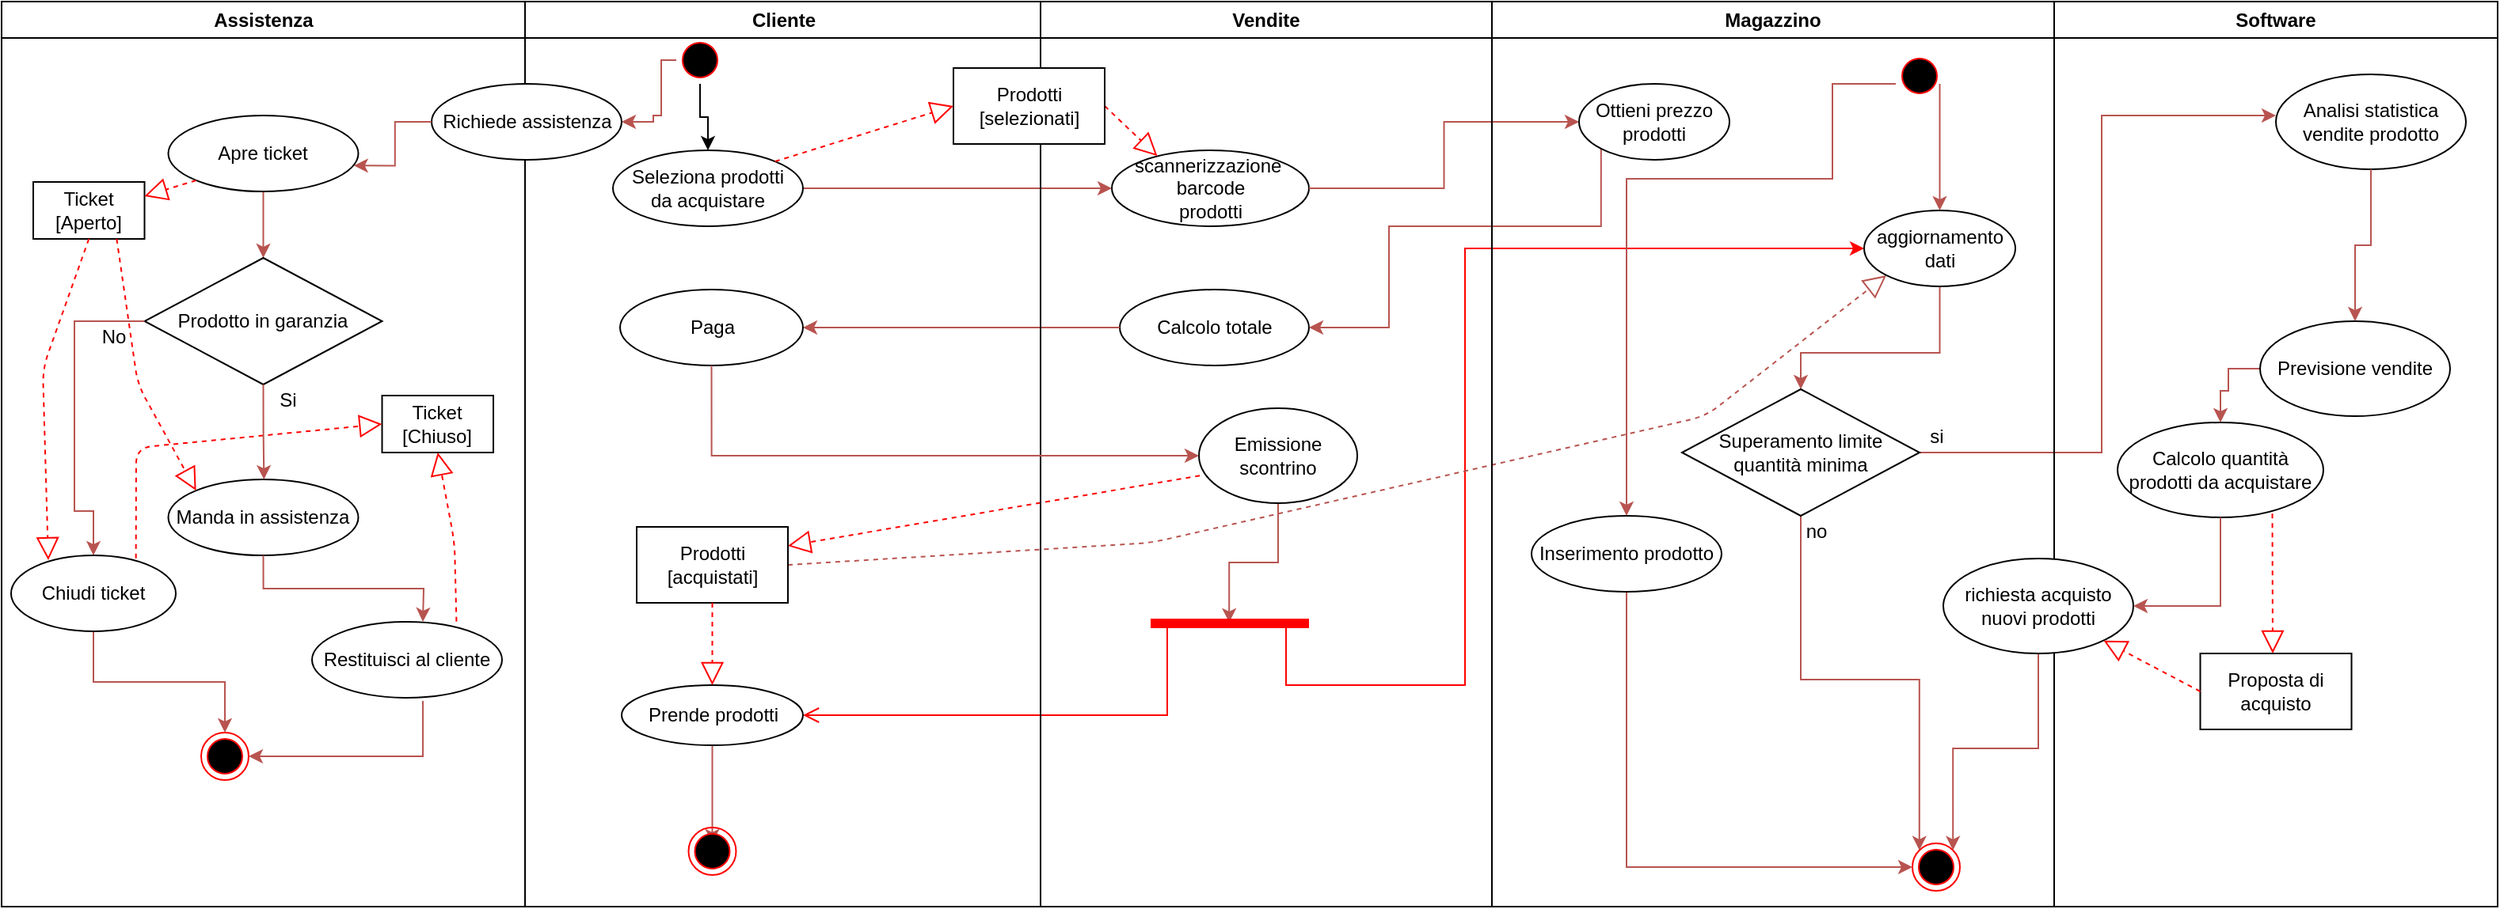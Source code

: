 <mxfile version="13.10.4" type="device"><diagram name="Page-1" id="e7e014a7-5840-1c2e-5031-d8a46d1fe8dd"><mxGraphModel dx="2591" dy="705" grid="1" gridSize="10" guides="1" tooltips="1" connect="1" arrows="1" fold="1" page="1" pageScale="1" pageWidth="1169" pageHeight="826" background="#ffffff" math="0" shadow="0"><root><mxCell id="0"/><mxCell id="1" parent="0"/><mxCell id="3" value="Vendite" style="swimlane;whiteSpace=wrap" parent="1" vertex="1"><mxGeometry x="-504" y="30" width="285" height="572" as="geometry"/></mxCell><mxCell id="9HYBpSJLda6DVZEDnrU6-43" value="scannerizzazione&amp;nbsp;&lt;br style=&quot;padding: 0px ; margin: 0px&quot;&gt;barcode&lt;br style=&quot;padding: 0px ; margin: 0px&quot;&gt;prodotti" style="ellipse;whiteSpace=wrap;html=1;" parent="3" vertex="1"><mxGeometry x="45" y="94" width="124.5" height="48" as="geometry"/></mxCell><mxCell id="9HYBpSJLda6DVZEDnrU6-46" value="Calcolo totale" style="ellipse;whiteSpace=wrap;html=1;" parent="3" vertex="1"><mxGeometry x="50" y="182" width="119.5" height="48" as="geometry"/></mxCell><mxCell id="JlM9j0IWuCcaw7Q2Z3Db-45" style="edgeStyle=orthogonalEdgeStyle;rounded=0;orthogonalLoop=1;jettySize=auto;html=1;exitX=0.5;exitY=1;exitDx=0;exitDy=0;entryX=0.496;entryY=0.214;entryDx=0;entryDy=0;entryPerimeter=0;fillColor=#f8cecc;strokeColor=#b85450;" parent="3" source="9HYBpSJLda6DVZEDnrU6-50" target="9HYBpSJLda6DVZEDnrU6-52" edge="1"><mxGeometry relative="1" as="geometry"/></mxCell><mxCell id="9HYBpSJLda6DVZEDnrU6-50" value="Emissione scontrino" style="ellipse;whiteSpace=wrap;html=1;" parent="3" vertex="1"><mxGeometry x="100" y="257" width="100" height="60" as="geometry"/></mxCell><mxCell id="9HYBpSJLda6DVZEDnrU6-52" value="" style="shape=line;html=1;strokeWidth=6;strokeColor=#ff0000;" parent="3" vertex="1"><mxGeometry x="69.5" y="392" width="100" height="2" as="geometry"/></mxCell><mxCell id="9HYBpSJLda6DVZEDnrU6-45" style="edgeStyle=orthogonalEdgeStyle;rounded=0;orthogonalLoop=1;jettySize=auto;html=1;entryX=0;entryY=0.5;entryDx=0;entryDy=0;fillColor=#f8cecc;strokeColor=#b85450;" parent="1" source="9HYBpSJLda6DVZEDnrU6-42" target="9HYBpSJLda6DVZEDnrU6-43" edge="1"><mxGeometry relative="1" as="geometry"/></mxCell><mxCell id="9HYBpSJLda6DVZEDnrU6-49" style="edgeStyle=orthogonalEdgeStyle;rounded=0;orthogonalLoop=1;jettySize=auto;html=1;entryX=1;entryY=0.5;entryDx=0;entryDy=0;fillColor=#f8cecc;strokeColor=#b85450;" parent="1" source="9HYBpSJLda6DVZEDnrU6-46" target="9HYBpSJLda6DVZEDnrU6-48" edge="1"><mxGeometry relative="1" as="geometry"><mxPoint x="-594" y="236" as="targetPoint"/></mxGeometry></mxCell><mxCell id="9HYBpSJLda6DVZEDnrU6-56" style="edgeStyle=orthogonalEdgeStyle;rounded=0;orthogonalLoop=1;jettySize=auto;html=1;fillColor=#a20025;strokeColor=#FF0000;entryX=0;entryY=0.5;entryDx=0;entryDy=0;exitX=0.75;exitY=0.5;exitDx=0;exitDy=0;exitPerimeter=0;" parent="1" source="9HYBpSJLda6DVZEDnrU6-52" target="9HYBpSJLda6DVZEDnrU6-58" edge="1"><mxGeometry relative="1" as="geometry"><mxPoint x="-174" y="112" as="targetPoint"/><mxPoint x="-384" y="392" as="sourcePoint"/><Array as="points"><mxPoint x="-349" y="462"/><mxPoint x="-236" y="462"/><mxPoint x="-236" y="186"/></Array></mxGeometry></mxCell><mxCell id="9HYBpSJLda6DVZEDnrU6-68" value="" style="endArrow=block;dashed=1;endFill=0;endSize=12;html=1;strokeColor=#FF0000;exitX=1;exitY=0.5;exitDx=0;exitDy=0;entryX=0.231;entryY=0.075;entryDx=0;entryDy=0;entryPerimeter=0;" parent="1" source="9HYBpSJLda6DVZEDnrU6-66" target="9HYBpSJLda6DVZEDnrU6-43" edge="1"><mxGeometry width="160" relative="1" as="geometry"><mxPoint x="-494" y="272" as="sourcePoint"/><mxPoint x="-334" y="272" as="targetPoint"/></mxGeometry></mxCell><mxCell id="9HYBpSJLda6DVZEDnrU6-74" value="" style="endArrow=block;dashed=1;endFill=0;endSize=12;html=1;strokeColor=#FF0000;entryX=1;entryY=0.25;entryDx=0;entryDy=0;exitX=0.006;exitY=0.71;exitDx=0;exitDy=0;exitPerimeter=0;" parent="1" source="9HYBpSJLda6DVZEDnrU6-50" target="9HYBpSJLda6DVZEDnrU6-69" edge="1"><mxGeometry width="160" relative="1" as="geometry"><mxPoint x="-704" y="262" as="sourcePoint"/><mxPoint x="-334" y="302" as="targetPoint"/></mxGeometry></mxCell><mxCell id="JlM9j0IWuCcaw7Q2Z3Db-46" value="" style="endArrow=block;dashed=1;endFill=0;endSize=12;html=1;fillColor=#f8cecc;strokeColor=#b85450;entryX=0;entryY=1;entryDx=0;entryDy=0;exitX=1;exitY=0.5;exitDx=0;exitDy=0;" parent="1" source="9HYBpSJLda6DVZEDnrU6-69" target="9HYBpSJLda6DVZEDnrU6-58" edge="1"><mxGeometry width="160" relative="1" as="geometry"><mxPoint x="-664" y="362" as="sourcePoint"/><mxPoint x="-504" y="362" as="targetPoint"/><Array as="points"><mxPoint x="-434" y="372"/><mxPoint x="-84" y="292"/></Array></mxGeometry></mxCell><mxCell id="JWnK4qgNNNqhCWaMsV0J-38" value="Software" style="swimlane;whiteSpace=wrap" parent="1" vertex="1"><mxGeometry x="136" y="30" width="280" height="572" as="geometry"/></mxCell><mxCell id="JWnK4qgNNNqhCWaMsV0J-75" value="Analisi statistica vendite prodotto" style="ellipse;whiteSpace=wrap;html=1;" parent="JWnK4qgNNNqhCWaMsV0J-38" vertex="1"><mxGeometry x="140" y="46" width="120" height="60" as="geometry"/></mxCell><mxCell id="JWnK4qgNNNqhCWaMsV0J-79" style="edgeStyle=orthogonalEdgeStyle;rounded=0;orthogonalLoop=1;jettySize=auto;html=1;exitX=0;exitY=0.5;exitDx=0;exitDy=0;entryX=0.5;entryY=0;entryDx=0;entryDy=0;fillColor=#f8cecc;strokeColor=#b85450;" parent="JWnK4qgNNNqhCWaMsV0J-38" source="JWnK4qgNNNqhCWaMsV0J-77" target="JWnK4qgNNNqhCWaMsV0J-78" edge="1"><mxGeometry relative="1" as="geometry"><Array as="points"><mxPoint x="110" y="232"/><mxPoint x="110" y="246"/><mxPoint x="105" y="246"/></Array></mxGeometry></mxCell><mxCell id="JWnK4qgNNNqhCWaMsV0J-77" value="Previsione vendite" style="ellipse;whiteSpace=wrap;html=1;" parent="JWnK4qgNNNqhCWaMsV0J-38" vertex="1"><mxGeometry x="130" y="202" width="120" height="60" as="geometry"/></mxCell><mxCell id="JWnK4qgNNNqhCWaMsV0J-76" style="edgeStyle=orthogonalEdgeStyle;rounded=0;orthogonalLoop=1;jettySize=auto;html=1;exitX=0.5;exitY=1;exitDx=0;exitDy=0;fillColor=#f8cecc;strokeColor=#b85450;entryX=0.5;entryY=0;entryDx=0;entryDy=0;" parent="JWnK4qgNNNqhCWaMsV0J-38" source="JWnK4qgNNNqhCWaMsV0J-75" target="JWnK4qgNNNqhCWaMsV0J-77" edge="1"><mxGeometry relative="1" as="geometry"><mxPoint x="190" y="192" as="targetPoint"/></mxGeometry></mxCell><mxCell id="JWnK4qgNNNqhCWaMsV0J-78" value="Calcolo quantità prodotti da acquistare" style="ellipse;whiteSpace=wrap;html=1;" parent="JWnK4qgNNNqhCWaMsV0J-38" vertex="1"><mxGeometry x="40" y="266" width="130" height="60" as="geometry"/></mxCell><mxCell id="JWnK4qgNNNqhCWaMsV0J-87" value="Proposta di acquisto" style="rounded=0;whiteSpace=wrap;html=1;" parent="JWnK4qgNNNqhCWaMsV0J-38" vertex="1"><mxGeometry x="92.25" y="412" width="95.5" height="48" as="geometry"/></mxCell><mxCell id="JWnK4qgNNNqhCWaMsV0J-62" style="edgeStyle=orthogonalEdgeStyle;rounded=0;orthogonalLoop=1;jettySize=auto;html=1;exitX=1;exitY=0.5;exitDx=0;exitDy=0;entryX=0;entryY=0.5;entryDx=0;entryDy=0;fillColor=#f8cecc;strokeColor=#b85450;" parent="1" source="9HYBpSJLda6DVZEDnrU6-43" target="JWnK4qgNNNqhCWaMsV0J-53" edge="1"><mxGeometry relative="1" as="geometry"/></mxCell><mxCell id="JWnK4qgNNNqhCWaMsV0J-63" style="edgeStyle=orthogonalEdgeStyle;rounded=0;orthogonalLoop=1;jettySize=auto;html=1;exitX=0;exitY=1;exitDx=0;exitDy=0;entryX=1;entryY=0.5;entryDx=0;entryDy=0;fillColor=#f8cecc;strokeColor=#b85450;" parent="1" source="JWnK4qgNNNqhCWaMsV0J-53" target="9HYBpSJLda6DVZEDnrU6-46" edge="1"><mxGeometry relative="1" as="geometry"><Array as="points"><mxPoint x="-151" y="172"/><mxPoint x="-284" y="172"/><mxPoint x="-284" y="236"/></Array></mxGeometry></mxCell><mxCell id="9HYBpSJLda6DVZEDnrU6-53" value="" style="edgeStyle=orthogonalEdgeStyle;html=1;verticalAlign=bottom;endArrow=open;endSize=8;strokeColor=#FF0000;rounded=0;entryX=1;entryY=0.5;entryDx=0;entryDy=0;" parent="1" source="9HYBpSJLda6DVZEDnrU6-52" target="9HYBpSJLda6DVZEDnrU6-57" edge="1"><mxGeometry relative="1" as="geometry"><mxPoint x="-664" y="412" as="targetPoint"/><mxPoint x="-424" y="412" as="sourcePoint"/><Array as="points"><mxPoint x="-424" y="481"/></Array></mxGeometry></mxCell><mxCell id="JWnK4qgNNNqhCWaMsV0J-56" style="edgeStyle=orthogonalEdgeStyle;rounded=0;orthogonalLoop=1;jettySize=auto;html=1;exitX=1;exitY=0.5;exitDx=0;exitDy=0;fillColor=#f8cecc;strokeColor=#b85450;" parent="1" source="9HYBpSJLda6DVZEDnrU6-59" edge="1"><mxGeometry relative="1" as="geometry"><mxPoint x="276" y="102" as="targetPoint"/><Array as="points"><mxPoint x="166" y="315"/><mxPoint x="166" y="102"/></Array></mxGeometry></mxCell><mxCell id="4" value="Magazzino" style="swimlane;whiteSpace=wrap" parent="1" vertex="1"><mxGeometry x="-219" y="30" width="355" height="572" as="geometry"/></mxCell><mxCell id="38" value="" style="ellipse;shape=endState;fillColor=#000000;strokeColor=#ff0000" parent="4" vertex="1"><mxGeometry x="265.5" y="532" width="30" height="30" as="geometry"/></mxCell><mxCell id="9HYBpSJLda6DVZEDnrU6-60" style="edgeStyle=orthogonalEdgeStyle;rounded=0;orthogonalLoop=1;jettySize=auto;html=1;entryX=0.5;entryY=0;entryDx=0;entryDy=0;strokeColor=#b85450;fillColor=#f8cecc;" parent="4" source="9HYBpSJLda6DVZEDnrU6-58" target="9HYBpSJLda6DVZEDnrU6-59" edge="1"><mxGeometry relative="1" as="geometry"><Array as="points"><mxPoint x="283" y="222"/><mxPoint x="195" y="222"/></Array></mxGeometry></mxCell><mxCell id="9HYBpSJLda6DVZEDnrU6-58" value="aggiornamento&lt;br&gt;dati" style="ellipse;whiteSpace=wrap;html=1;" parent="4" vertex="1"><mxGeometry x="235" y="132" width="95.5" height="48" as="geometry"/></mxCell><mxCell id="JlM9j0IWuCcaw7Q2Z3Db-60" style="edgeStyle=orthogonalEdgeStyle;rounded=0;orthogonalLoop=1;jettySize=auto;html=1;exitX=0.5;exitY=1;exitDx=0;exitDy=0;entryX=0;entryY=0;entryDx=0;entryDy=0;fillColor=#f8cecc;strokeColor=#b85450;" parent="4" source="9HYBpSJLda6DVZEDnrU6-59" target="38" edge="1"><mxGeometry relative="1" as="geometry"/></mxCell><mxCell id="9HYBpSJLda6DVZEDnrU6-59" value="Superamento limite &lt;br&gt;quantità minima" style="rhombus;whiteSpace=wrap;html=1;" parent="4" vertex="1"><mxGeometry x="120" y="245" width="150" height="80" as="geometry"/></mxCell><mxCell id="9HYBpSJLda6DVZEDnrU6-61" value="si" style="text;html=1;strokeColor=none;fillColor=none;align=center;verticalAlign=middle;whiteSpace=wrap;rounded=0;" parent="4" vertex="1"><mxGeometry x="260.5" y="265" width="40" height="20" as="geometry"/></mxCell><mxCell id="9HYBpSJLda6DVZEDnrU6-62" value="no" style="text;html=1;strokeColor=none;fillColor=none;align=center;verticalAlign=middle;whiteSpace=wrap;rounded=0;" parent="4" vertex="1"><mxGeometry x="185" y="325" width="40" height="20" as="geometry"/></mxCell><mxCell id="JWnK4qgNNNqhCWaMsV0J-61" style="edgeStyle=orthogonalEdgeStyle;rounded=0;orthogonalLoop=1;jettySize=auto;html=1;entryX=0.5;entryY=0;entryDx=0;entryDy=0;fillColor=#f8cecc;strokeColor=#b85450;" parent="4" target="JlM9j0IWuCcaw7Q2Z3Db-50" edge="1"><mxGeometry relative="1" as="geometry"><mxPoint x="255" y="52" as="sourcePoint"/><Array as="points"><mxPoint x="215" y="52"/><mxPoint x="215" y="112"/><mxPoint x="85" y="112"/></Array></mxGeometry></mxCell><mxCell id="JlM9j0IWuCcaw7Q2Z3Db-41" value="" style="ellipse;shape=startState;fillColor=#000000;strokeColor=#ff0000;" parent="4" vertex="1"><mxGeometry x="255" y="32" width="30" height="30" as="geometry"/></mxCell><mxCell id="JWnK4qgNNNqhCWaMsV0J-59" style="edgeStyle=orthogonalEdgeStyle;rounded=0;orthogonalLoop=1;jettySize=auto;html=1;exitX=0.5;exitY=1;exitDx=0;exitDy=0;entryX=0;entryY=0.5;entryDx=0;entryDy=0;fillColor=#f8cecc;strokeColor=#b85450;" parent="4" source="JlM9j0IWuCcaw7Q2Z3Db-50" target="38" edge="1"><mxGeometry relative="1" as="geometry"/></mxCell><mxCell id="JlM9j0IWuCcaw7Q2Z3Db-50" value="Inserimento prodotto" style="ellipse;whiteSpace=wrap;html=1;" parent="4" vertex="1"><mxGeometry x="25" y="325" width="120" height="48" as="geometry"/></mxCell><mxCell id="JWnK4qgNNNqhCWaMsV0J-53" value="&lt;font style=&quot;vertical-align: inherit&quot;&gt;&lt;font style=&quot;vertical-align: inherit&quot;&gt;Ottieni prezzo prodotti&lt;br&gt;&lt;/font&gt;&lt;/font&gt;" style="ellipse;whiteSpace=wrap;html=1;" parent="4" vertex="1"><mxGeometry x="55" y="52" width="95" height="48" as="geometry"/></mxCell><mxCell id="JlM9j0IWuCcaw7Q2Z3Db-61" style="edgeStyle=orthogonalEdgeStyle;rounded=0;orthogonalLoop=1;jettySize=auto;html=1;exitX=0.5;exitY=1;exitDx=0;exitDy=0;entryX=1;entryY=0;entryDx=0;entryDy=0;fillColor=#f8cecc;strokeColor=#b85450;" parent="4" source="9HYBpSJLda6DVZEDnrU6-63" target="38" edge="1"><mxGeometry relative="1" as="geometry"/></mxCell><mxCell id="9HYBpSJLda6DVZEDnrU6-63" value="richiesta acquisto nuovi prodotti" style="ellipse;whiteSpace=wrap;html=1;" parent="4" vertex="1"><mxGeometry x="285" y="352" width="120" height="60" as="geometry"/></mxCell><mxCell id="PUjuHVHLEhaw7ZIe32E0-38" style="edgeStyle=orthogonalEdgeStyle;rounded=0;orthogonalLoop=1;jettySize=auto;html=1;entryX=0.5;entryY=0;entryDx=0;entryDy=0;fillColor=#f8cecc;strokeColor=#b85450;exitX=0.925;exitY=0.667;exitDx=0;exitDy=0;exitPerimeter=0;" edge="1" parent="4" source="JlM9j0IWuCcaw7Q2Z3Db-41" target="9HYBpSJLda6DVZEDnrU6-58"><mxGeometry relative="1" as="geometry"><mxPoint x="283" y="62" as="sourcePoint"/><mxPoint x="95" y="182" as="targetPoint"/><Array as="points"/></mxGeometry></mxCell><mxCell id="JWnK4qgNNNqhCWaMsV0J-85" style="edgeStyle=orthogonalEdgeStyle;rounded=0;orthogonalLoop=1;jettySize=auto;html=1;exitX=0.5;exitY=1;exitDx=0;exitDy=0;entryX=1;entryY=0.5;entryDx=0;entryDy=0;fillColor=#f8cecc;strokeColor=#b85450;" parent="1" source="JWnK4qgNNNqhCWaMsV0J-78" target="9HYBpSJLda6DVZEDnrU6-63" edge="1"><mxGeometry relative="1" as="geometry"/></mxCell><mxCell id="JWnK4qgNNNqhCWaMsV0J-86" value="" style="endArrow=block;dashed=1;endFill=0;endSize=12;html=1;strokeColor=#FF0000;exitX=0.752;exitY=0.96;exitDx=0;exitDy=0;exitPerimeter=0;" parent="1" source="JWnK4qgNNNqhCWaMsV0J-78" edge="1"><mxGeometry width="160" relative="1" as="geometry"><mxPoint x="-379.25" y="222" as="sourcePoint"/><mxPoint x="274" y="442" as="targetPoint"/></mxGeometry></mxCell><mxCell id="JWnK4qgNNNqhCWaMsV0J-88" value="" style="endArrow=block;dashed=1;endFill=0;endSize=12;html=1;strokeColor=#FF0000;exitX=0;exitY=0.5;exitDx=0;exitDy=0;" parent="1" source="JWnK4qgNNNqhCWaMsV0J-87" target="9HYBpSJLda6DVZEDnrU6-63" edge="1"><mxGeometry width="160" relative="1" as="geometry"><mxPoint x="283.76" y="363.6" as="sourcePoint"/><mxPoint x="284" y="452" as="targetPoint"/></mxGeometry></mxCell><mxCell id="JWnK4qgNNNqhCWaMsV0J-89" value="Assistenza" style="swimlane;whiteSpace=wrap;startSize=23;" parent="1" vertex="1"><mxGeometry x="-1160" y="30" width="330.5" height="572" as="geometry"/></mxCell><mxCell id="JWnK4qgNNNqhCWaMsV0J-109" style="edgeStyle=orthogonalEdgeStyle;rounded=0;orthogonalLoop=1;jettySize=auto;html=1;exitX=0.5;exitY=1;exitDx=0;exitDy=0;entryX=0.5;entryY=0;entryDx=0;entryDy=0;fillColor=#f8cecc;strokeColor=#b85450;" parent="JWnK4qgNNNqhCWaMsV0J-89" source="JWnK4qgNNNqhCWaMsV0J-106" target="JWnK4qgNNNqhCWaMsV0J-108" edge="1"><mxGeometry relative="1" as="geometry"/></mxCell><mxCell id="JWnK4qgNNNqhCWaMsV0J-106" value="Apre ticket" style="ellipse;whiteSpace=wrap;html=1;" parent="JWnK4qgNNNqhCWaMsV0J-89" vertex="1"><mxGeometry x="105.25" y="72" width="120" height="48" as="geometry"/></mxCell><mxCell id="JWnK4qgNNNqhCWaMsV0J-108" value="Prodotto in garanzia" style="rhombus;whiteSpace=wrap;html=1;" parent="JWnK4qgNNNqhCWaMsV0J-89" vertex="1"><mxGeometry x="90.25" y="162" width="150" height="80" as="geometry"/></mxCell><mxCell id="JWnK4qgNNNqhCWaMsV0J-117" style="edgeStyle=orthogonalEdgeStyle;rounded=0;orthogonalLoop=1;jettySize=auto;html=1;entryX=1;entryY=0.5;entryDx=0;entryDy=0;fillColor=#f8cecc;strokeColor=#b85450;" parent="JWnK4qgNNNqhCWaMsV0J-89" target="JWnK4qgNNNqhCWaMsV0J-113" edge="1"><mxGeometry relative="1" as="geometry"><mxPoint x="266" y="442" as="sourcePoint"/><Array as="points"><mxPoint x="266" y="477"/></Array></mxGeometry></mxCell><mxCell id="JWnK4qgNNNqhCWaMsV0J-111" value="Manda in assistenza" style="ellipse;whiteSpace=wrap;html=1;" parent="JWnK4qgNNNqhCWaMsV0J-89" vertex="1"><mxGeometry x="105.25" y="302" width="120" height="48" as="geometry"/></mxCell><mxCell id="JWnK4qgNNNqhCWaMsV0J-113" value="" style="ellipse;shape=endState;fillColor=#000000;strokeColor=#ff0000" parent="JWnK4qgNNNqhCWaMsV0J-89" vertex="1"><mxGeometry x="126" y="462" width="30" height="30" as="geometry"/></mxCell><mxCell id="JWnK4qgNNNqhCWaMsV0J-112" style="edgeStyle=orthogonalEdgeStyle;rounded=0;orthogonalLoop=1;jettySize=auto;html=1;exitX=0;exitY=0.5;exitDx=0;exitDy=0;fillColor=#f8cecc;strokeColor=#b85450;entryX=0.5;entryY=0;entryDx=0;entryDy=0;" parent="JWnK4qgNNNqhCWaMsV0J-89" source="JWnK4qgNNNqhCWaMsV0J-108" target="JWnK4qgNNNqhCWaMsV0J-125" edge="1"><mxGeometry relative="1" as="geometry"><mxPoint x="46" y="342" as="targetPoint"/><Array as="points"><mxPoint x="46" y="202"/><mxPoint x="46" y="322"/><mxPoint x="58" y="322"/></Array></mxGeometry></mxCell><mxCell id="JWnK4qgNNNqhCWaMsV0J-114" value="Si" style="text;html=1;strokeColor=none;fillColor=none;align=center;verticalAlign=middle;whiteSpace=wrap;rounded=0;shadow=0;" parent="JWnK4qgNNNqhCWaMsV0J-89" vertex="1"><mxGeometry x="166" y="242" width="30" height="20" as="geometry"/></mxCell><mxCell id="JWnK4qgNNNqhCWaMsV0J-115" value="No" style="text;html=1;strokeColor=none;fillColor=none;align=center;verticalAlign=middle;whiteSpace=wrap;rounded=0;shadow=0;" parent="JWnK4qgNNNqhCWaMsV0J-89" vertex="1"><mxGeometry x="56" y="202" width="30" height="20" as="geometry"/></mxCell><mxCell id="JWnK4qgNNNqhCWaMsV0J-116" value="Ticket&lt;br&gt;[Aperto]" style="rounded=0;whiteSpace=wrap;html=1;" parent="JWnK4qgNNNqhCWaMsV0J-89" vertex="1"><mxGeometry x="20" y="114" width="70.25" height="36" as="geometry"/></mxCell><mxCell id="JWnK4qgNNNqhCWaMsV0J-118" value="" style="endArrow=block;dashed=1;endFill=0;endSize=12;html=1;strokeColor=#FF0000;exitX=0;exitY=1;exitDx=0;exitDy=0;entryX=1;entryY=0.25;entryDx=0;entryDy=0;" parent="JWnK4qgNNNqhCWaMsV0J-89" source="JWnK4qgNNNqhCWaMsV0J-106" target="JWnK4qgNNNqhCWaMsV0J-116" edge="1"><mxGeometry width="160" relative="1" as="geometry"><mxPoint x="499.02" y="111.27" as="sourcePoint"/><mxPoint x="611" y="76" as="targetPoint"/></mxGeometry></mxCell><mxCell id="JWnK4qgNNNqhCWaMsV0J-119" value="" style="endArrow=block;dashed=1;endFill=0;endSize=12;html=1;strokeColor=#FF0000;exitX=0.5;exitY=1;exitDx=0;exitDy=0;entryX=0.226;entryY=0.063;entryDx=0;entryDy=0;entryPerimeter=0;" parent="JWnK4qgNNNqhCWaMsV0J-89" source="JWnK4qgNNNqhCWaMsV0J-116" target="JWnK4qgNNNqhCWaMsV0J-125" edge="1"><mxGeometry width="160" relative="1" as="geometry"><mxPoint x="132.23" y="122.73" as="sourcePoint"/><mxPoint x="100.25" y="133" as="targetPoint"/><Array as="points"><mxPoint x="26" y="232"/></Array></mxGeometry></mxCell><mxCell id="JWnK4qgNNNqhCWaMsV0J-120" value="Ticket&lt;br&gt;[Chiuso]" style="rounded=0;whiteSpace=wrap;html=1;" parent="JWnK4qgNNNqhCWaMsV0J-89" vertex="1"><mxGeometry x="240.25" y="249" width="70.25" height="36" as="geometry"/></mxCell><mxCell id="JWnK4qgNNNqhCWaMsV0J-121" value="" style="endArrow=block;dashed=1;endFill=0;endSize=12;html=1;strokeColor=#FF0000;exitX=0.76;exitY=-0.004;exitDx=0;exitDy=0;entryX=0.5;entryY=1;entryDx=0;entryDy=0;exitPerimeter=0;" parent="JWnK4qgNNNqhCWaMsV0J-89" source="JWnK4qgNNNqhCWaMsV0J-124" target="JWnK4qgNNNqhCWaMsV0J-120" edge="1"><mxGeometry width="160" relative="1" as="geometry"><mxPoint x="65.125" y="160" as="sourcePoint"/><mxPoint x="137.75" y="192" as="targetPoint"/><Array as="points"><mxPoint x="286" y="342"/></Array></mxGeometry></mxCell><mxCell id="JWnK4qgNNNqhCWaMsV0J-122" value="" style="endArrow=block;dashed=1;endFill=0;endSize=12;html=1;strokeColor=#FF0000;exitX=0.758;exitY=0.038;exitDx=0;exitDy=0;entryX=0;entryY=0.5;entryDx=0;entryDy=0;exitPerimeter=0;" parent="JWnK4qgNNNqhCWaMsV0J-89" source="JWnK4qgNNNqhCWaMsV0J-125" target="JWnK4qgNNNqhCWaMsV0J-120" edge="1"><mxGeometry width="160" relative="1" as="geometry"><mxPoint x="212.75" y="232" as="sourcePoint"/><mxPoint x="126" y="402" as="targetPoint"/><Array as="points"><mxPoint x="85" y="282"/></Array></mxGeometry></mxCell><mxCell id="JWnK4qgNNNqhCWaMsV0J-124" value="Restituisci al cliente" style="ellipse;whiteSpace=wrap;html=1;" parent="JWnK4qgNNNqhCWaMsV0J-89" vertex="1"><mxGeometry x="196" y="392" width="120" height="48" as="geometry"/></mxCell><mxCell id="JWnK4qgNNNqhCWaMsV0J-126" style="edgeStyle=orthogonalEdgeStyle;rounded=0;orthogonalLoop=1;jettySize=auto;html=1;exitX=0.5;exitY=1;exitDx=0;exitDy=0;entryX=0.5;entryY=0;entryDx=0;entryDy=0;fillColor=#f8cecc;strokeColor=#b85450;" parent="JWnK4qgNNNqhCWaMsV0J-89" source="JWnK4qgNNNqhCWaMsV0J-125" target="JWnK4qgNNNqhCWaMsV0J-113" edge="1"><mxGeometry relative="1" as="geometry"/></mxCell><mxCell id="JWnK4qgNNNqhCWaMsV0J-125" value="Chiudi ticket" style="ellipse;whiteSpace=wrap;html=1;" parent="JWnK4qgNNNqhCWaMsV0J-89" vertex="1"><mxGeometry x="6" y="350" width="104" height="48" as="geometry"/></mxCell><mxCell id="JWnK4qgNNNqhCWaMsV0J-127" value="" style="endArrow=block;dashed=1;endFill=0;endSize=12;html=1;strokeColor=#FF0000;exitX=0.75;exitY=1;exitDx=0;exitDy=0;entryX=0;entryY=0;entryDx=0;entryDy=0;" parent="JWnK4qgNNNqhCWaMsV0J-89" source="JWnK4qgNNNqhCWaMsV0J-116" target="JWnK4qgNNNqhCWaMsV0J-111" edge="1"><mxGeometry width="160" relative="1" as="geometry"><mxPoint x="65.125" y="160.0" as="sourcePoint"/><mxPoint x="39.504" y="363.024" as="targetPoint"/><Array as="points"><mxPoint x="86" y="242"/></Array></mxGeometry></mxCell><mxCell id="2" value="Cliente" style="swimlane;whiteSpace=wrap" parent="1" vertex="1"><mxGeometry x="-829.5" y="30" width="325.5" height="572" as="geometry"/></mxCell><mxCell id="JWnK4qgNNNqhCWaMsV0J-105" style="edgeStyle=orthogonalEdgeStyle;rounded=0;orthogonalLoop=1;jettySize=auto;html=1;exitX=0;exitY=0.5;exitDx=0;exitDy=0;entryX=1;entryY=0.5;entryDx=0;entryDy=0;fillColor=#f8cecc;strokeColor=#b85450;" parent="2" source="5" target="JWnK4qgNNNqhCWaMsV0J-104" edge="1"><mxGeometry relative="1" as="geometry"><Array as="points"><mxPoint x="86" y="37"/><mxPoint x="86" y="72"/><mxPoint x="81" y="72"/><mxPoint x="81" y="76"/></Array></mxGeometry></mxCell><mxCell id="5" value="" style="ellipse;shape=startState;fillColor=#000000;strokeColor=#ff0000;" parent="2" vertex="1"><mxGeometry x="95.5" y="22" width="30" height="30" as="geometry"/></mxCell><mxCell id="9HYBpSJLda6DVZEDnrU6-42" value="Seleziona prodotti&lt;br&gt;da acquistare" style="ellipse;whiteSpace=wrap;html=1;" parent="2" vertex="1"><mxGeometry x="55.5" y="94" width="120" height="48" as="geometry"/></mxCell><mxCell id="9HYBpSJLda6DVZEDnrU6-48" value="Paga" style="ellipse;whiteSpace=wrap;html=1;" parent="2" vertex="1"><mxGeometry x="60" y="182" width="115.5" height="48" as="geometry"/></mxCell><mxCell id="JWnK4qgNNNqhCWaMsV0J-74" style="edgeStyle=orthogonalEdgeStyle;rounded=0;orthogonalLoop=1;jettySize=auto;html=1;exitX=0.5;exitY=1;exitDx=0;exitDy=0;entryX=0.5;entryY=0.333;entryDx=0;entryDy=0;entryPerimeter=0;fillColor=#f8cecc;strokeColor=#b85450;" parent="2" source="9HYBpSJLda6DVZEDnrU6-57" target="JlM9j0IWuCcaw7Q2Z3Db-55" edge="1"><mxGeometry relative="1" as="geometry"/></mxCell><mxCell id="9HYBpSJLda6DVZEDnrU6-57" value="Prende prodotti" style="ellipse;whiteSpace=wrap;html=1;" parent="2" vertex="1"><mxGeometry x="61" y="432" width="114.5" height="38" as="geometry"/></mxCell><mxCell id="9HYBpSJLda6DVZEDnrU6-66" value="Prodotti&lt;br&gt;[selezionati]" style="rounded=0;whiteSpace=wrap;html=1;" parent="2" vertex="1"><mxGeometry x="270.5" y="42" width="95.5" height="48" as="geometry"/></mxCell><mxCell id="9HYBpSJLda6DVZEDnrU6-44" style="edgeStyle=orthogonalEdgeStyle;rounded=0;orthogonalLoop=1;jettySize=auto;html=1;entryX=0.5;entryY=0;entryDx=0;entryDy=0;" parent="2" source="5" target="9HYBpSJLda6DVZEDnrU6-42" edge="1"><mxGeometry relative="1" as="geometry"><mxPoint x="155.5" y="82" as="targetPoint"/></mxGeometry></mxCell><mxCell id="9HYBpSJLda6DVZEDnrU6-67" value="" style="endArrow=block;dashed=1;endFill=0;endSize=12;html=1;strokeColor=#FF0000;exitX=1;exitY=0;exitDx=0;exitDy=0;entryX=0;entryY=0.5;entryDx=0;entryDy=0;" parent="2" source="9HYBpSJLda6DVZEDnrU6-42" target="9HYBpSJLda6DVZEDnrU6-66" edge="1"><mxGeometry width="160" relative="1" as="geometry"><mxPoint x="330.5" y="242" as="sourcePoint"/><mxPoint x="490.5" y="242" as="targetPoint"/></mxGeometry></mxCell><mxCell id="JlM9j0IWuCcaw7Q2Z3Db-55" value="" style="ellipse;shape=endState;fillColor=#000000;strokeColor=#ff0000" parent="2" vertex="1"><mxGeometry x="103.25" y="522" width="30" height="30" as="geometry"/></mxCell><mxCell id="9HYBpSJLda6DVZEDnrU6-69" value="Prodotti&lt;br&gt;[acquistati]" style="rounded=0;whiteSpace=wrap;html=1;" parent="2" vertex="1"><mxGeometry x="70.5" y="332" width="95.5" height="48" as="geometry"/></mxCell><mxCell id="9HYBpSJLda6DVZEDnrU6-73" value="" style="endArrow=block;dashed=1;endFill=0;endSize=12;html=1;strokeColor=#FF0000;entryX=0.5;entryY=0;entryDx=0;entryDy=0;" parent="2" source="9HYBpSJLda6DVZEDnrU6-69" target="9HYBpSJLda6DVZEDnrU6-57" edge="1"><mxGeometry width="160" relative="1" as="geometry"><mxPoint x="115.5" y="342" as="sourcePoint"/><mxPoint x="495.5" y="272" as="targetPoint"/></mxGeometry></mxCell><mxCell id="JWnK4qgNNNqhCWaMsV0J-104" value="Richiede assistenza" style="ellipse;whiteSpace=wrap;html=1;" parent="2" vertex="1"><mxGeometry x="-59" y="52" width="120" height="48" as="geometry"/></mxCell><mxCell id="JWnK4qgNNNqhCWaMsV0J-107" style="edgeStyle=orthogonalEdgeStyle;rounded=0;orthogonalLoop=1;jettySize=auto;html=1;exitX=0;exitY=0.5;exitDx=0;exitDy=0;entryX=0.976;entryY=0.66;entryDx=0;entryDy=0;entryPerimeter=0;fillColor=#f8cecc;strokeColor=#b85450;" parent="1" source="JWnK4qgNNNqhCWaMsV0J-104" target="JWnK4qgNNNqhCWaMsV0J-106" edge="1"><mxGeometry relative="1" as="geometry"/></mxCell><mxCell id="JWnK4qgNNNqhCWaMsV0J-110" style="edgeStyle=orthogonalEdgeStyle;rounded=0;orthogonalLoop=1;jettySize=auto;html=1;exitX=0.5;exitY=1;exitDx=0;exitDy=0;fillColor=#f8cecc;strokeColor=#b85450;" parent="1" source="JWnK4qgNNNqhCWaMsV0J-108" edge="1"><mxGeometry relative="1" as="geometry"><mxPoint x="-994.333" y="332" as="targetPoint"/></mxGeometry></mxCell><mxCell id="JWnK4qgNNNqhCWaMsV0J-123" style="edgeStyle=orthogonalEdgeStyle;rounded=0;orthogonalLoop=1;jettySize=auto;html=1;exitX=0.5;exitY=1;exitDx=0;exitDy=0;fillColor=#f8cecc;strokeColor=#b85450;" parent="1" source="JWnK4qgNNNqhCWaMsV0J-111" edge="1"><mxGeometry relative="1" as="geometry"><mxPoint x="-894" y="422" as="targetPoint"/></mxGeometry></mxCell><mxCell id="PUjuHVHLEhaw7ZIe32E0-39" style="edgeStyle=orthogonalEdgeStyle;rounded=0;orthogonalLoop=1;jettySize=auto;html=1;entryX=0;entryY=0.5;entryDx=0;entryDy=0;fillColor=#f8cecc;strokeColor=#b85450;exitX=0.5;exitY=1;exitDx=0;exitDy=0;" edge="1" parent="1" source="9HYBpSJLda6DVZEDnrU6-48" target="9HYBpSJLda6DVZEDnrU6-50"><mxGeometry relative="1" as="geometry"><mxPoint x="-644" y="246" as="targetPoint"/><mxPoint x="-444" y="246" as="sourcePoint"/></mxGeometry></mxCell></root></mxGraphModel></diagram></mxfile>